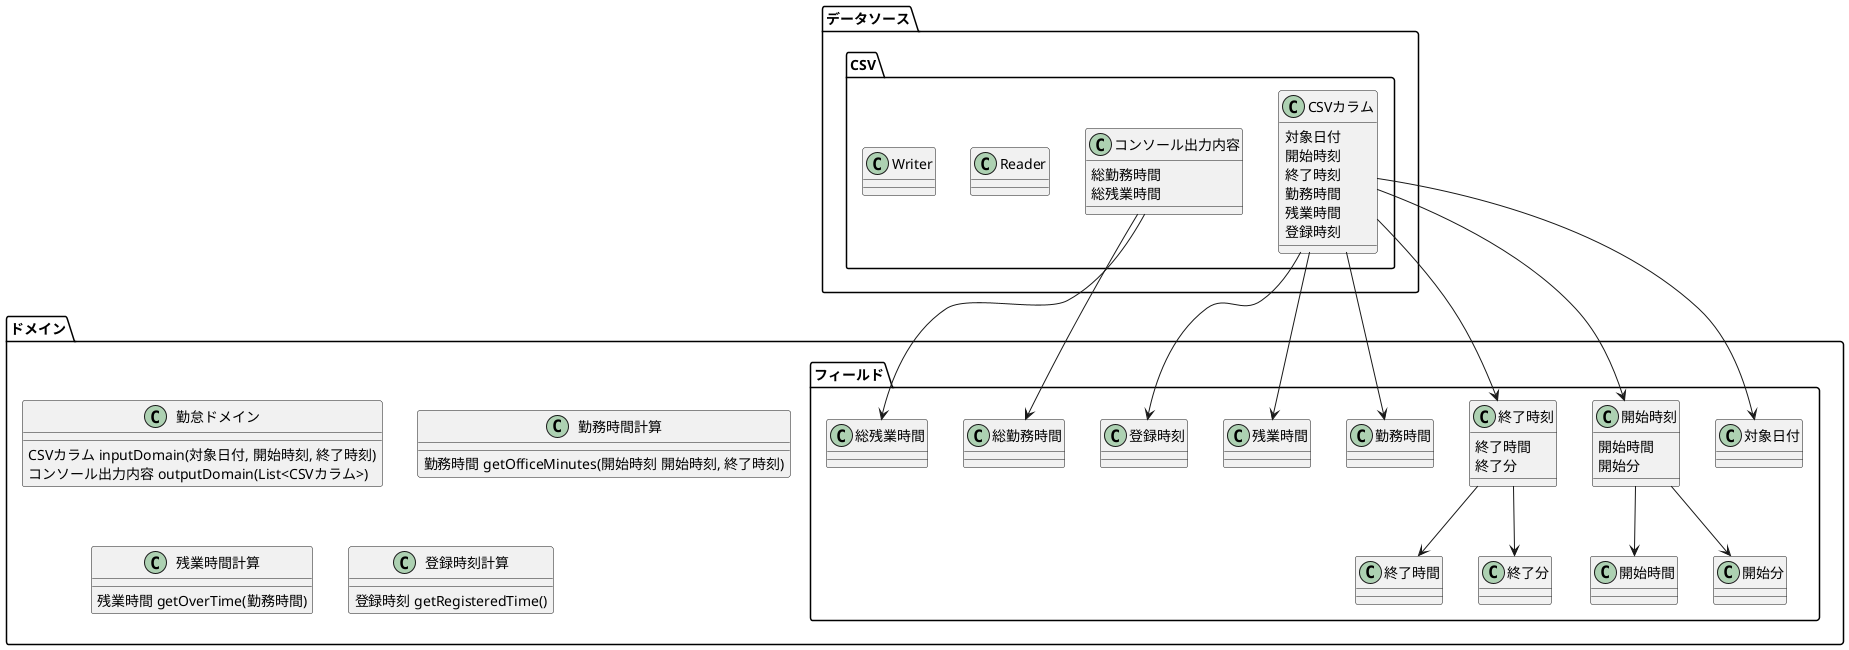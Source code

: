 @startuml


package ドメイン{

    class 勤怠ドメイン{
     CSVカラム inputDomain(対象日付, 開始時刻, 終了時刻)
     コンソール出力内容 outputDomain(List<CSVカラム>)
    }

    class 勤務時間計算{
     勤務時間 getOfficeMinutes(開始時刻 開始時刻, 終了時刻)
    }

    class 残業時間計算{
     残業時間 getOverTime(勤務時間)
    }

    class 登録時刻計算{
     登録時刻 getRegisteredTime()
    }

    package フィールド {
        class 対象日付 {

        }

        class 開始時刻 {
         {field} 開始時間
         {field} 開始分
        }

        class 開始時間{
        }
        class 開始分{
        }

        class 終了時刻 {
         {field} 終了時間
         {field} 終了分
        }

        class 終了時間{
        }

        class 終了分{
        }

        class 勤務時間{
        }

        class 残業時間{
        }

        class 登録時刻{
        }

        class 総勤務時間{
        }

        class 総残業時間{
        }
    }
}

開始時刻 --> 開始時間
開始時刻 --> 開始分
終了時刻 --> 終了時間
終了時刻 --> 終了分


package データソース.CSV{

    class コンソール出力内容{
     {field} 総勤務時間
     {field} 総残業時間
    }

    コンソール出力内容 --> 総勤務時間
    コンソール出力内容 --> 総残業時間

    class CSVカラム{
     {field} 対象日付
     {field} 開始時刻
     {field} 終了時刻
     {field} 勤務時間
     {field} 残業時間
     {field} 登録時刻
    }

    CSVカラム --> 対象日付
    CSVカラム --> 開始時刻
    CSVカラム --> 終了時刻
    CSVカラム --> 勤務時間
    CSVカラム --> 残業時間
    CSVカラム --> 登録時刻



    class Reader{

    }

    class Writer{

    }
}


@enduml

